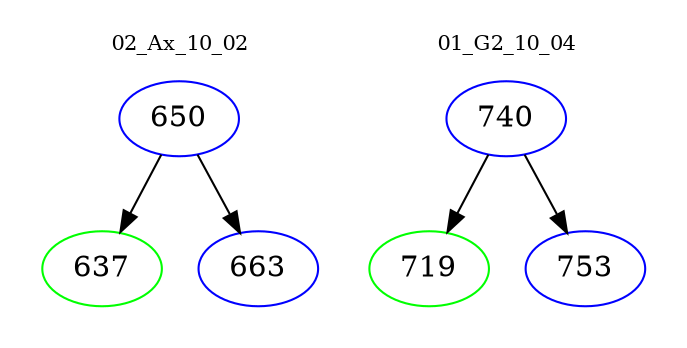 digraph{
subgraph cluster_0 {
color = white
label = "02_Ax_10_02";
fontsize=10;
T0_650 [label="650", color="blue"]
T0_650 -> T0_637 [color="black"]
T0_637 [label="637", color="green"]
T0_650 -> T0_663 [color="black"]
T0_663 [label="663", color="blue"]
}
subgraph cluster_1 {
color = white
label = "01_G2_10_04";
fontsize=10;
T1_740 [label="740", color="blue"]
T1_740 -> T1_719 [color="black"]
T1_719 [label="719", color="green"]
T1_740 -> T1_753 [color="black"]
T1_753 [label="753", color="blue"]
}
}
